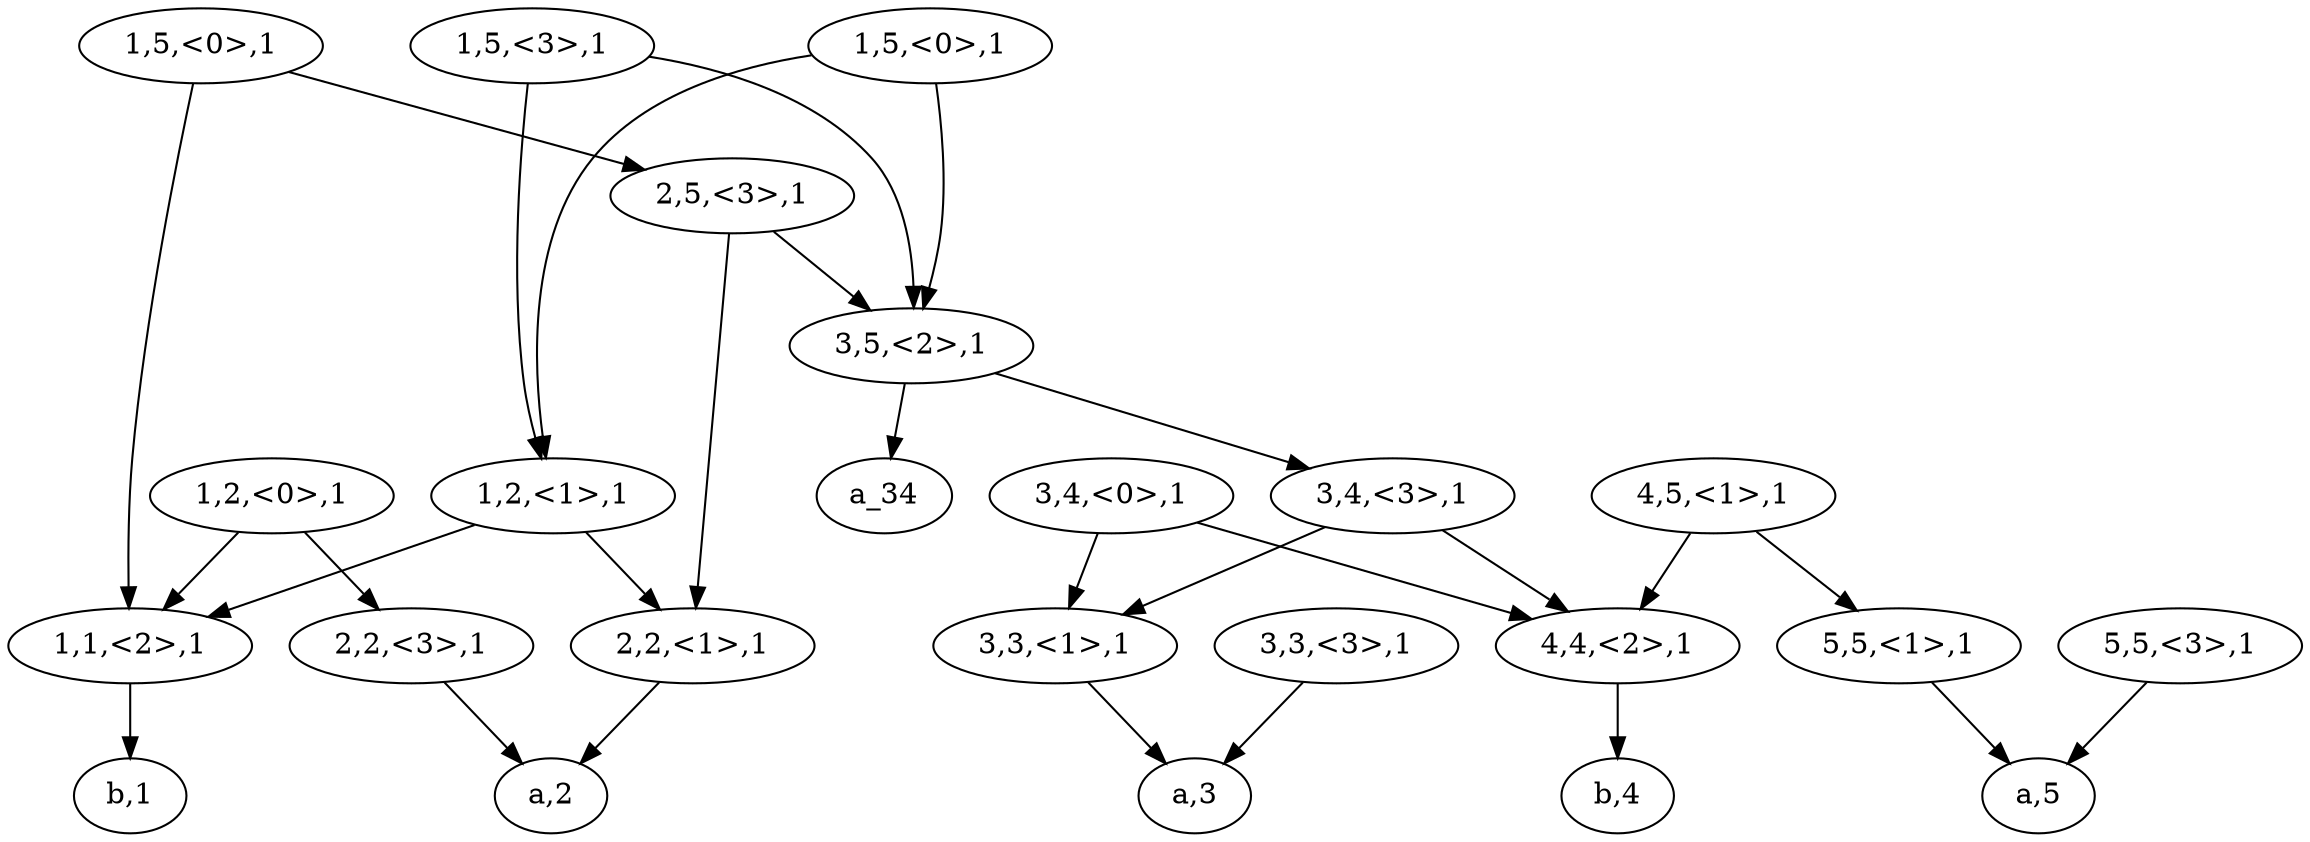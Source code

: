 digraph G {
layout="dot";
// 首先生成输入数据
  i_b_0[label="b,1"];
  i_a_1[label="a,2"];
  i_a_2[label="a,3"];
  i_b_3[label="b,4"];
  i_a_4[label="a,5"];

// 然后是他们之上的初始化的treenode
/*
<1>::=a
<3>::=a
<2>::=b
*/
  b_2_0[label="1,1,<2>,1"];
  b_2_0 -> i_b_0;

  a_1_1[label="2,2,<1>,1"];
  a_3_1[label="2,2,<3>,1"];
  a_1_1 -> i_a_1;
  a_3_1 -> i_a_1;

  a_1_2[label="3,3,<1>,1"];
  a_3_2[label="3,3,<3>,1"];
  a_1_2 -> i_a_2;
  a_3_2 -> i_a_2;

  b_2_3[label="4,4,<2>,1"];
  b_2_3 -> i_b_3;

  a_1_4[label="5,5,<1>,1"];
  a_3_4[label="5,5,<3>,1"];
  a_1_4 -> i_a_4;
  a_3_4 -> i_a_4;

// 好的，下面我们开始算法，我们先不区分区间之类，仅仅把所有关系生成出来？
// ------------- len = 2 -----------------
n21_0[label="1,2,<1>,1"]
n21_0 -> b_2_0
n21_0 -> a_1_1

n23_0[label="1,2,<0>,1"]
n23_0 -> b_2_0
n23_0 -> a_3_1

n12_0[label="3,4,<0>,1"]
n12_0 -> a_1_2
n12_0 -> b_2_3

n12_1[label="3,4,<3>,1"]
n12_1 -> a_1_2
n12_1 -> b_2_3

n21_1[label="4,5,<1>,1"]
n21_1 -> b_2_3
n21_1 -> a_1_4

// Note: 只有x,x,<x>相同的才会进行合并！我们继续计算！
// -------------- len = 3 ---------------
n33_0[label="3,5,<2>,1"]
n33_0 -> n12_1
n33_0 -> a_34

// -------------- len = 4 ---------------
n12_2[label="2,5,<3>,1"]
n12_2 -> a_1_1
n12_2 -> n33_0

// -------------- len = 5 ---------------
n23_1[label="1,5,<0>,1"]
n23_1 -> b_2_0
n23_1 -> n12_2

n12_4[label="1,5,<0>,1"]
n12_4 -> n21_0
n12_4 -> n33_0

n12_3[label="1,5,<3>,1"]
n12_3 -> n21_0
n12_3 -> n33_0

/*
<0>::=<1><2>
<0>::=<2><3>
<1>::=<2><1>
<2>::=<3><3>
<3>::=<1><2>
*/

subgraph c_0{
  rank=same;
  {rank=same; i_b_0; i_a_1; i_a_2; i_b_3; i_a_4;}
}

subgraph c_1{
  rank=same;
  {rank=same; b_2_0; a_1_1; a_3_1; a_1_2; a_3_2; b_2_3; a_1_4; a_3_4;}
}

subgraph c_2{
  rank=same;
  {rank=same; n21_0; n23_0; n12_0; n12_1; n21_1;}
}

subgraph c_3{
  rank=same;
  {rank=same; n33_0;}
}

subgraph c_4{
  rank=same;
  {rank=same; n12_2;}
}

subgraph c_5{
  rank=same;
  {rank=same; n23_1; n12_3; n12_4;}
}
}
